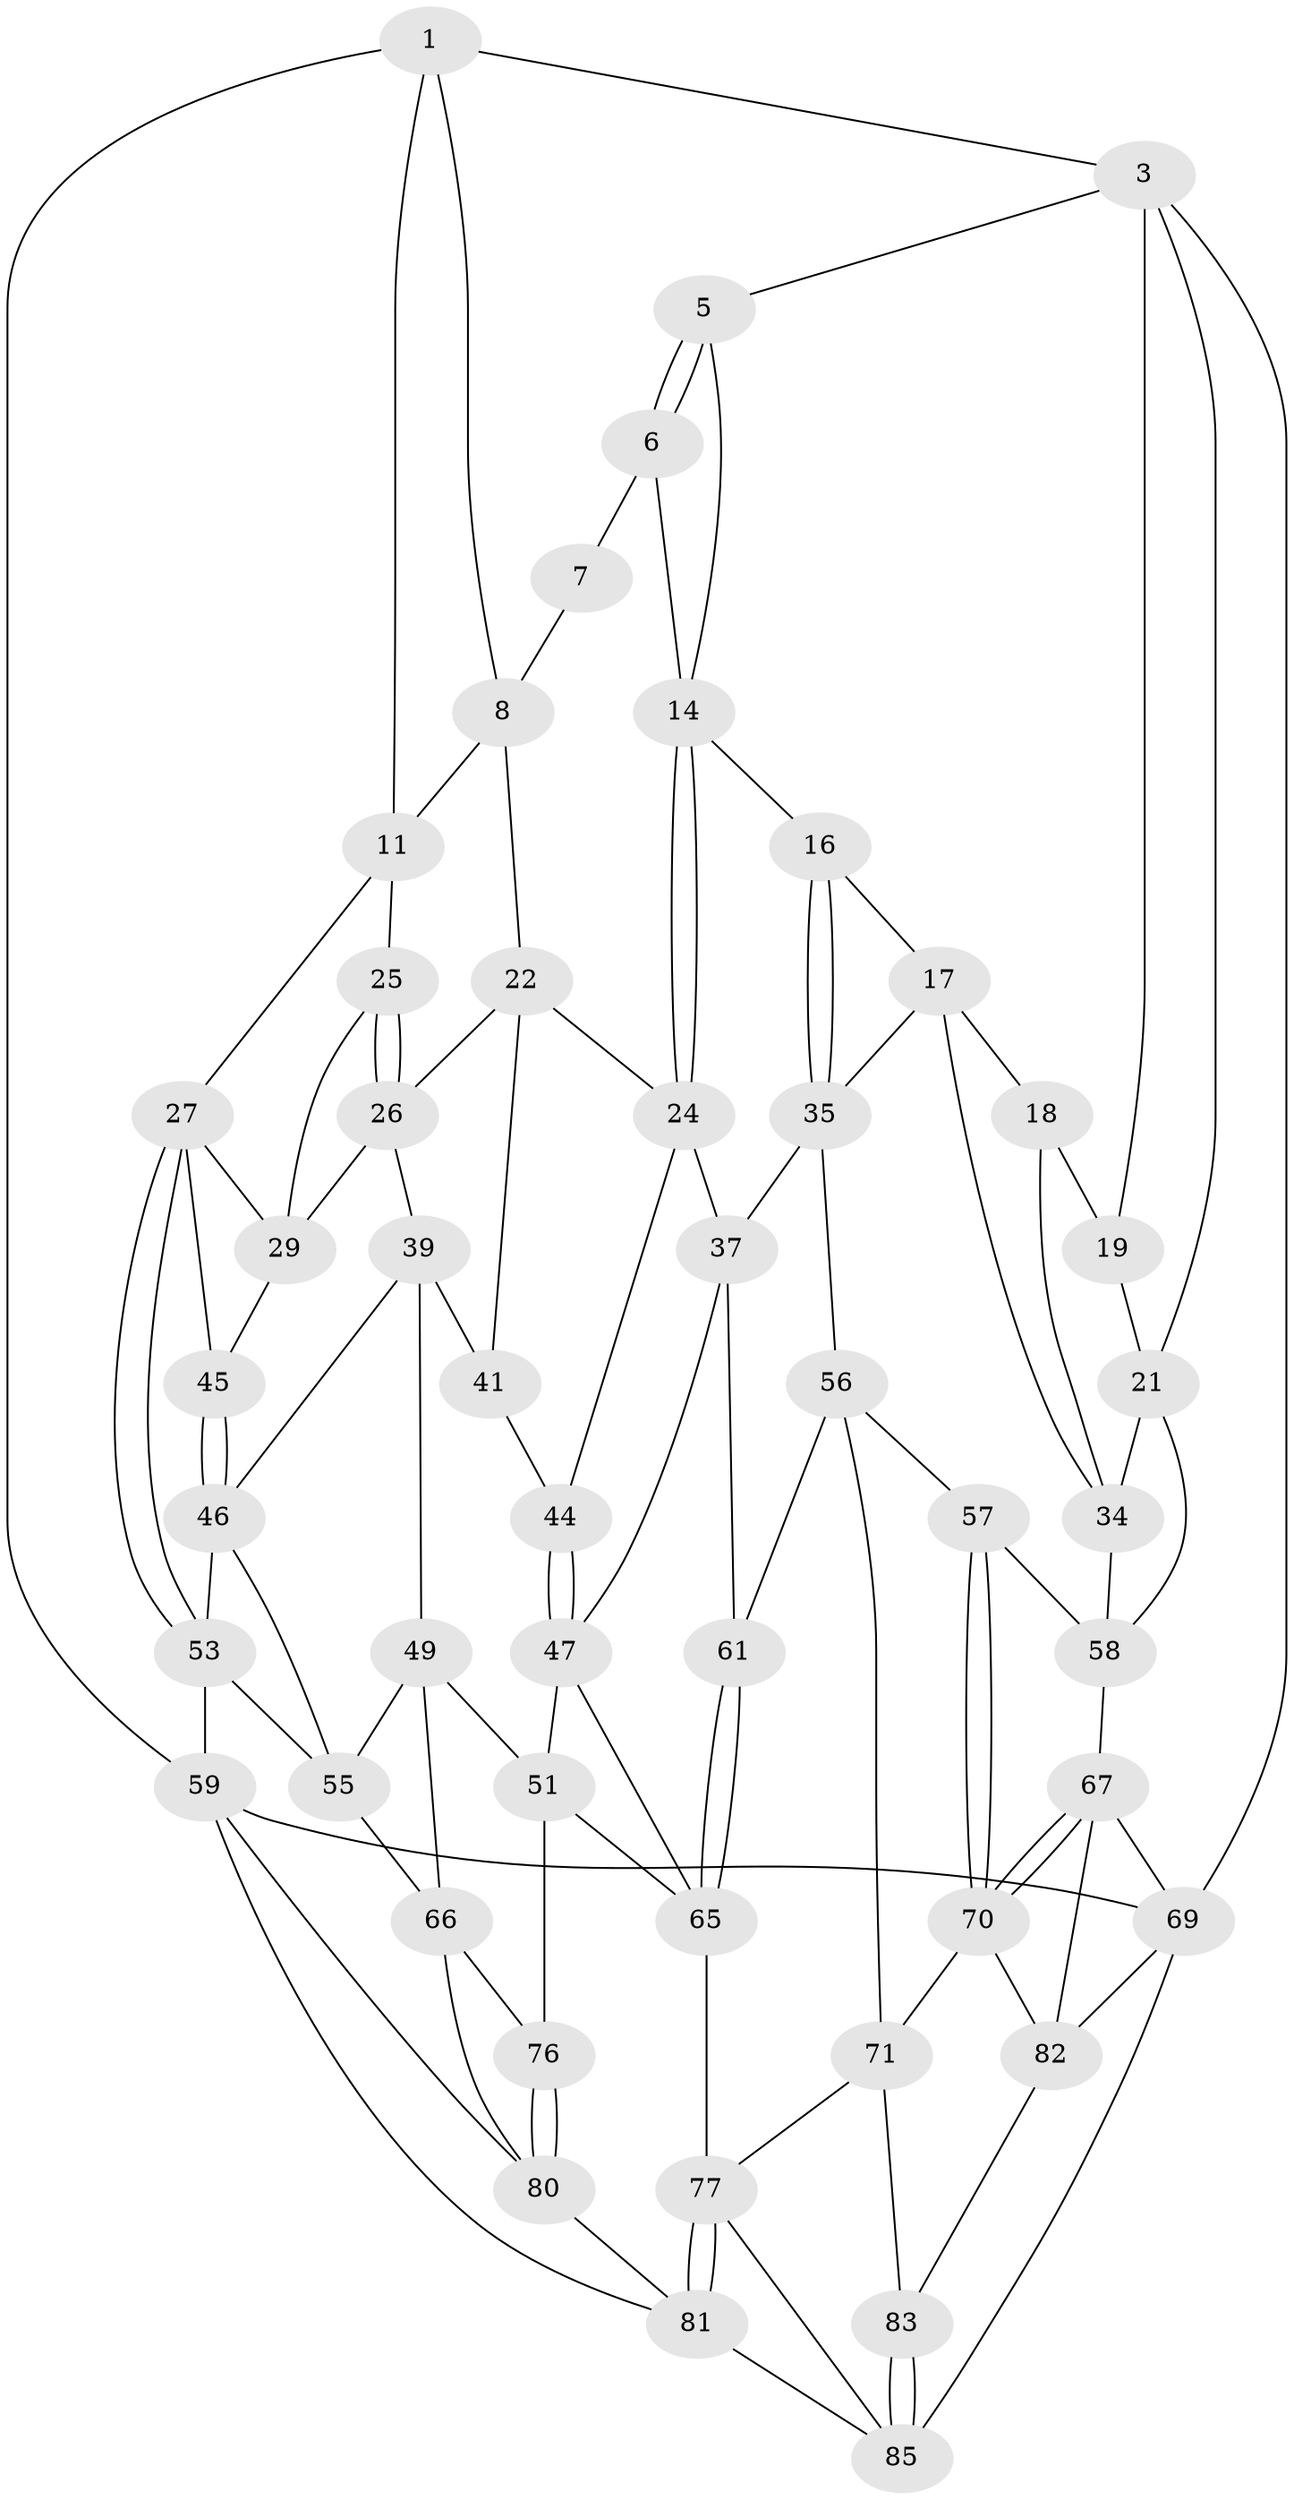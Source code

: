 // original degree distribution, {3: 0.022222222222222223, 6: 0.2111111111111111, 5: 0.5333333333333333, 4: 0.23333333333333334}
// Generated by graph-tools (version 1.1) at 2025/42/03/06/25 10:42:30]
// undirected, 50 vertices, 107 edges
graph export_dot {
graph [start="1"]
  node [color=gray90,style=filled];
  1 [pos="+0.774940434539282+0",super="+2"];
  3 [pos="+0+0",super="+4"];
  5 [pos="+0.25232071608426276+0"];
  6 [pos="+0.2730959639432926+0",super="+13"];
  7 [pos="+0.5763518344200119+0",super="+10"];
  8 [pos="+0.7893751030624133+0",super="+9"];
  11 [pos="+0.8445272962091033+0.08764102123609223",super="+12"];
  14 [pos="+0.4366323710698098+0.21595957952993405",super="+15"];
  16 [pos="+0.36817731958683325+0.21595053227784552"];
  17 [pos="+0.2824928736061765+0.20228531090220636",super="+33"];
  18 [pos="+0.23312669323687146+0.18388510965746338",super="+30"];
  19 [pos="+0.13085167575234177+0",super="+20"];
  21 [pos="+0+0.30692052435245537",super="+43"];
  22 [pos="+0.6262039761469993+0.19080431111062296",super="+23"];
  24 [pos="+0.4373661773644091+0.21631582685871842",super="+36"];
  25 [pos="+0.8344040318870732+0.1081985019755587"];
  26 [pos="+0.6385675740976939+0.1962972591740121",super="+32"];
  27 [pos="+1+0.26346310742039813",super="+28"];
  29 [pos="+0.8509955204535452+0.21187942909091162",super="+31"];
  34 [pos="+0.18008677076437024+0.38498720368492695",super="+42"];
  35 [pos="+0.2703121778727792+0.41627121234967346",super="+38"];
  37 [pos="+0.33440972970957006+0.44773029083828103",super="+48"];
  39 [pos="+0.6467374527237907+0.4279636164705517",super="+40"];
  41 [pos="+0.542318253135749+0.3848882300976362"];
  44 [pos="+0.5383098533092664+0.3873000902677391"];
  45 [pos="+0.8160568215015431+0.3752165178719723"];
  46 [pos="+0.8125915142691585+0.40398491297396955",super="+54"];
  47 [pos="+0.4531626757691789+0.5386707488819142",super="+52"];
  49 [pos="+0.6372705863324186+0.5298355148799578",super="+50"];
  51 [pos="+0.5722403336685455+0.6215407071127339",super="+73"];
  53 [pos="+1+0.6961241355229775",super="+60"];
  55 [pos="+0.7066050893037256+0.5317839138158108",super="+64"];
  56 [pos="+0.26969416923336+0.5191690902651146",super="+62"];
  57 [pos="+0.13482040891544533+0.5835590217323283"];
  58 [pos="+0.10473727083416214+0.5342272370284009",super="+63"];
  59 [pos="+1+1",super="+89"];
  61 [pos="+0.2998177145119801+0.6729510259940606"];
  65 [pos="+0.35506012594555003+0.7017852343507792",super="+74"];
  66 [pos="+0.6801849465316184+0.798072468987219",super="+75"];
  67 [pos="+0+0.6351570301742344",super="+68"];
  69 [pos="+0+1",super="+90"];
  70 [pos="+0.13285881427204885+0.6776278436165745",super="+72"];
  71 [pos="+0.17369062883823083+0.7228865881249386",super="+79"];
  76 [pos="+0.4860176643192933+0.8056311328827807"];
  77 [pos="+0.3518180512839575+0.8332861309425871",super="+78"];
  80 [pos="+0.43669493644374524+0.9204144016559765",super="+88"];
  81 [pos="+0.4163951174006571+0.9294159588199884",super="+86"];
  82 [pos="+0+0.8540577114617393",super="+84"];
  83 [pos="+0.05375722393322391+0.8785567065634065"];
  85 [pos="+0.2249142397074562+0.9499870193031716",super="+87"];
  1 -- 8;
  1 -- 3;
  1 -- 59;
  1 -- 11;
  3 -- 21;
  3 -- 69;
  3 -- 19;
  3 -- 5;
  5 -- 6;
  5 -- 6;
  5 -- 14;
  6 -- 7 [weight=2];
  6 -- 14;
  7 -- 8;
  8 -- 11;
  8 -- 22;
  11 -- 25;
  11 -- 27;
  14 -- 24;
  14 -- 24;
  14 -- 16;
  16 -- 17;
  16 -- 35;
  16 -- 35;
  17 -- 18;
  17 -- 34;
  17 -- 35;
  18 -- 19 [weight=2];
  18 -- 34;
  19 -- 21;
  21 -- 58;
  21 -- 34;
  22 -- 26;
  22 -- 24;
  22 -- 41;
  24 -- 44;
  24 -- 37;
  25 -- 26;
  25 -- 26;
  25 -- 29;
  26 -- 39;
  26 -- 29;
  27 -- 53;
  27 -- 53;
  27 -- 29;
  27 -- 45;
  29 -- 45;
  34 -- 58;
  35 -- 56;
  35 -- 37;
  37 -- 61;
  37 -- 47;
  39 -- 46;
  39 -- 41;
  39 -- 49;
  41 -- 44;
  44 -- 47;
  44 -- 47;
  45 -- 46;
  45 -- 46;
  46 -- 53;
  46 -- 55;
  47 -- 65;
  47 -- 51;
  49 -- 55;
  49 -- 66;
  49 -- 51;
  51 -- 76;
  51 -- 65;
  53 -- 59;
  53 -- 55;
  55 -- 66;
  56 -- 57;
  56 -- 61;
  56 -- 71;
  57 -- 58;
  57 -- 70;
  57 -- 70;
  58 -- 67;
  59 -- 69;
  59 -- 81;
  59 -- 80;
  61 -- 65;
  61 -- 65;
  65 -- 77;
  66 -- 76;
  66 -- 80;
  67 -- 70;
  67 -- 70;
  67 -- 82;
  67 -- 69;
  69 -- 85;
  69 -- 82;
  70 -- 82;
  70 -- 71;
  71 -- 83;
  71 -- 77;
  76 -- 80;
  76 -- 80;
  77 -- 81;
  77 -- 81;
  77 -- 85;
  80 -- 81;
  81 -- 85;
  82 -- 83;
  83 -- 85;
  83 -- 85;
}
